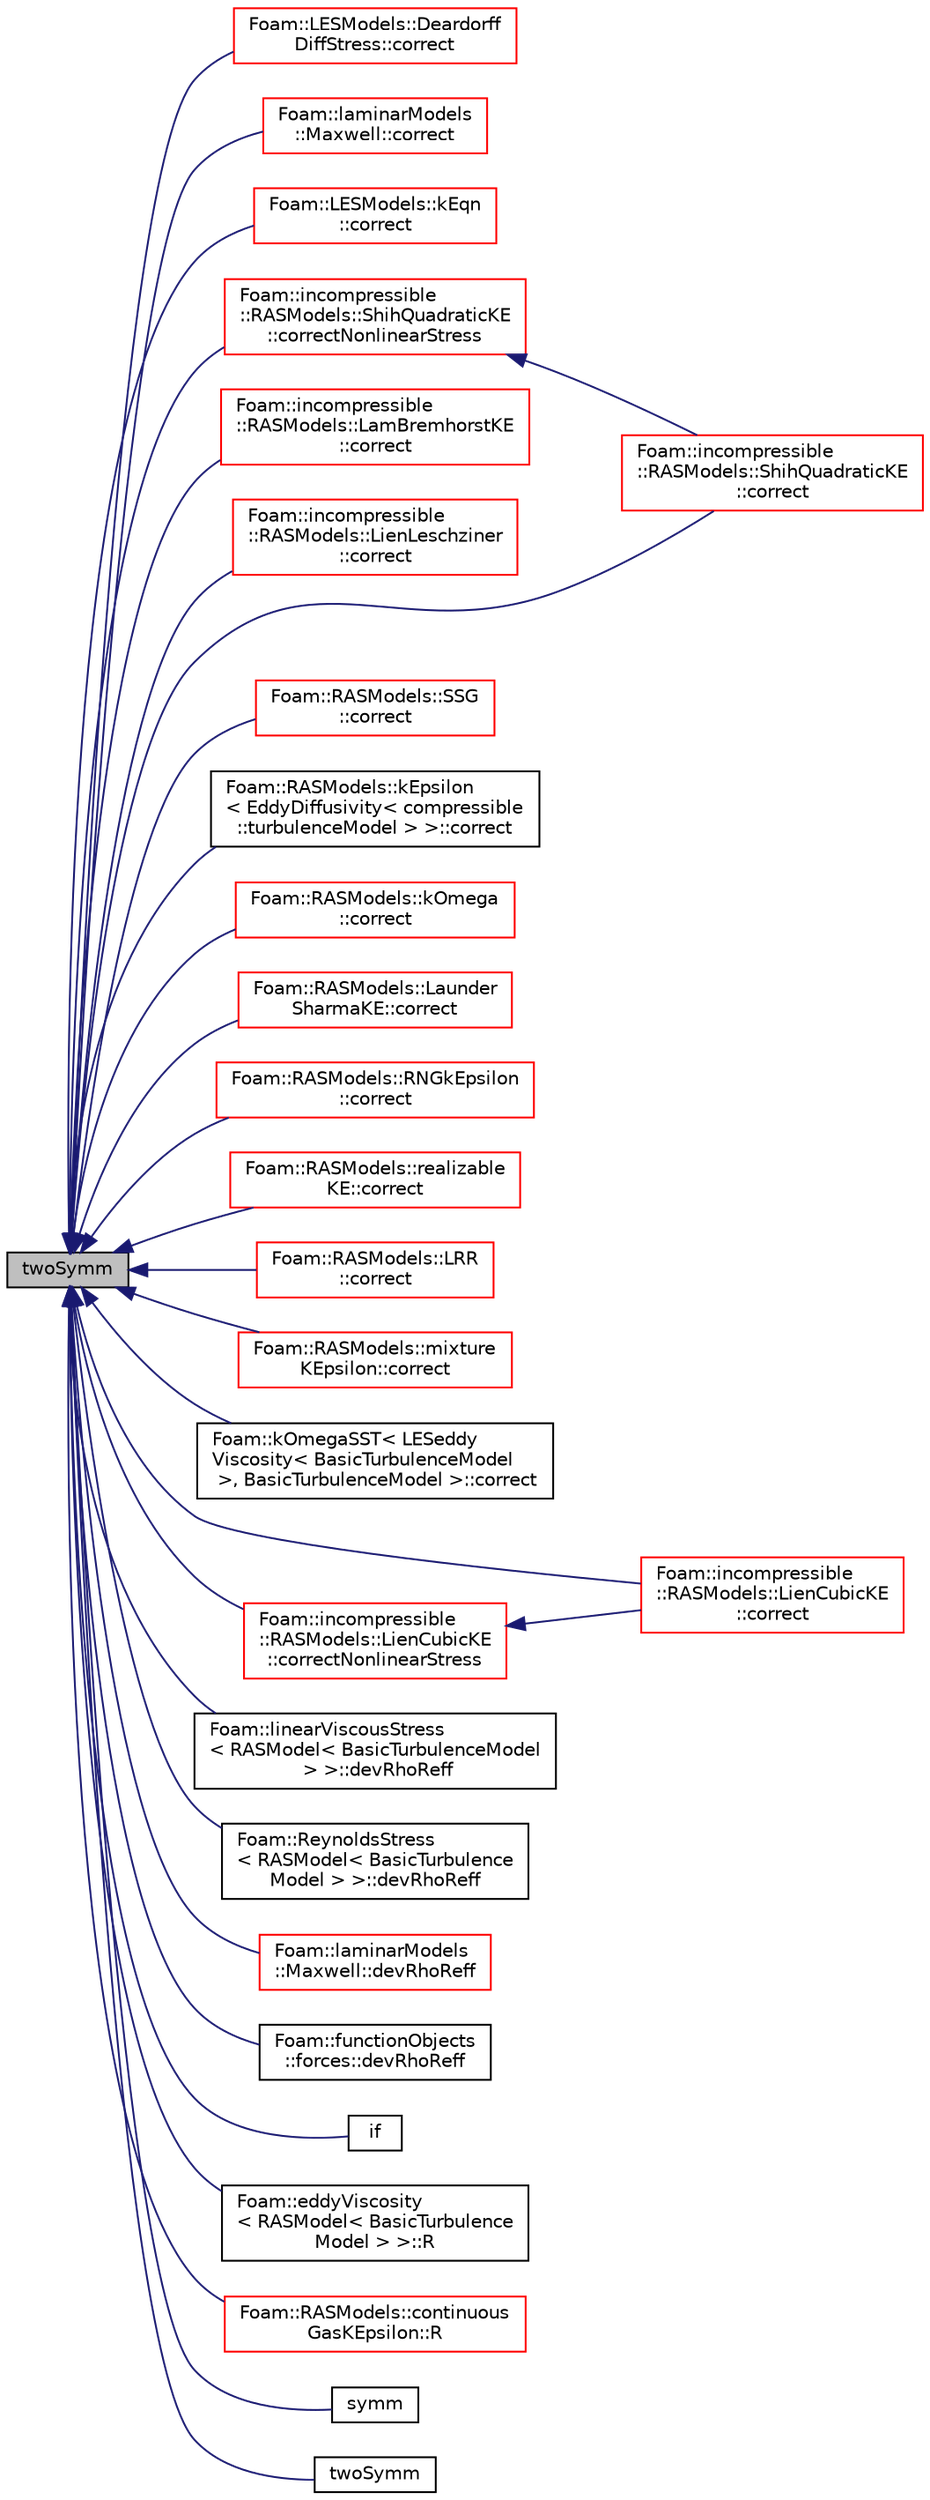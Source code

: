 digraph "twoSymm"
{
  bgcolor="transparent";
  edge [fontname="Helvetica",fontsize="10",labelfontname="Helvetica",labelfontsize="10"];
  node [fontname="Helvetica",fontsize="10",shape=record];
  rankdir="LR";
  Node44687 [label="twoSymm",height=0.2,width=0.4,color="black", fillcolor="grey75", style="filled", fontcolor="black"];
  Node44687 -> Node44688 [dir="back",color="midnightblue",fontsize="10",style="solid",fontname="Helvetica"];
  Node44688 [label="Foam::LESModels::Deardorff\lDiffStress::correct",height=0.2,width=0.4,color="red",URL="$a32205.html#a3ae44b28050c3aa494c1d8e18cf618c1",tooltip="Correct sub-grid stress, eddy-Viscosity and related properties. "];
  Node44687 -> Node44690 [dir="back",color="midnightblue",fontsize="10",style="solid",fontname="Helvetica"];
  Node44690 [label="Foam::laminarModels\l::Maxwell::correct",height=0.2,width=0.4,color="red",URL="$a32197.html#a3ae44b28050c3aa494c1d8e18cf618c1",tooltip="Solve the turbulence equations and correct eddy-Viscosity and. "];
  Node44687 -> Node44692 [dir="back",color="midnightblue",fontsize="10",style="solid",fontname="Helvetica"];
  Node44692 [label="Foam::LESModels::kEqn\l::correct",height=0.2,width=0.4,color="red",URL="$a32217.html#a3ae44b28050c3aa494c1d8e18cf618c1",tooltip="Correct eddy-Viscosity and related properties. "];
  Node44687 -> Node44694 [dir="back",color="midnightblue",fontsize="10",style="solid",fontname="Helvetica"];
  Node44694 [label="Foam::incompressible\l::RASModels::ShihQuadraticKE\l::correct",height=0.2,width=0.4,color="red",URL="$a32077.html#a3ae44b28050c3aa494c1d8e18cf618c1",tooltip="Solve the turbulence equations and correct the turbulence viscosity. "];
  Node44687 -> Node44696 [dir="back",color="midnightblue",fontsize="10",style="solid",fontname="Helvetica"];
  Node44696 [label="Foam::incompressible\l::RASModels::LamBremhorstKE\l::correct",height=0.2,width=0.4,color="red",URL="$a32061.html#a3ae44b28050c3aa494c1d8e18cf618c1",tooltip="Solve the turbulence equations and correct the turbulence viscosity. "];
  Node44687 -> Node44698 [dir="back",color="midnightblue",fontsize="10",style="solid",fontname="Helvetica"];
  Node44698 [label="Foam::incompressible\l::RASModels::LienLeschziner\l::correct",height=0.2,width=0.4,color="red",URL="$a32069.html#a3ae44b28050c3aa494c1d8e18cf618c1",tooltip="Solve the turbulence equations and correct the turbulence viscosity. "];
  Node44687 -> Node44700 [dir="back",color="midnightblue",fontsize="10",style="solid",fontname="Helvetica"];
  Node44700 [label="Foam::incompressible\l::RASModels::LienCubicKE\l::correct",height=0.2,width=0.4,color="red",URL="$a32065.html#a3ae44b28050c3aa494c1d8e18cf618c1",tooltip="Solve the turbulence equations and correct the turbulence viscosity. "];
  Node44687 -> Node44702 [dir="back",color="midnightblue",fontsize="10",style="solid",fontname="Helvetica"];
  Node44702 [label="Foam::RASModels::SSG\l::correct",height=0.2,width=0.4,color="red",URL="$a32377.html#a3ae44b28050c3aa494c1d8e18cf618c1",tooltip="Solve the turbulence equations and correct eddy-Viscosity and. "];
  Node44687 -> Node44704 [dir="back",color="midnightblue",fontsize="10",style="solid",fontname="Helvetica"];
  Node44704 [label="Foam::RASModels::kEpsilon\l\< EddyDiffusivity\< compressible\l::turbulenceModel \> \>::correct",height=0.2,width=0.4,color="black",URL="$a32333.html#a3ae44b28050c3aa494c1d8e18cf618c1",tooltip="Solve the turbulence equations and correct the turbulence viscosity. "];
  Node44687 -> Node44705 [dir="back",color="midnightblue",fontsize="10",style="solid",fontname="Helvetica"];
  Node44705 [label="Foam::RASModels::kOmega\l::correct",height=0.2,width=0.4,color="red",URL="$a32337.html#a3ae44b28050c3aa494c1d8e18cf618c1",tooltip="Solve the turbulence equations and correct the turbulence viscosity. "];
  Node44687 -> Node44707 [dir="back",color="midnightblue",fontsize="10",style="solid",fontname="Helvetica"];
  Node44707 [label="Foam::RASModels::Launder\lSharmaKE::correct",height=0.2,width=0.4,color="red",URL="$a32353.html#a3ae44b28050c3aa494c1d8e18cf618c1",tooltip="Solve the turbulence equations and correct the turbulence viscosity. "];
  Node44687 -> Node44709 [dir="back",color="midnightblue",fontsize="10",style="solid",fontname="Helvetica"];
  Node44709 [label="Foam::RASModels::RNGkEpsilon\l::correct",height=0.2,width=0.4,color="red",URL="$a32369.html#a3ae44b28050c3aa494c1d8e18cf618c1",tooltip="Solve the turbulence equations and correct the turbulence viscosity. "];
  Node44687 -> Node44711 [dir="back",color="midnightblue",fontsize="10",style="solid",fontname="Helvetica"];
  Node44711 [label="Foam::RASModels::realizable\lKE::correct",height=0.2,width=0.4,color="red",URL="$a32365.html#a3ae44b28050c3aa494c1d8e18cf618c1",tooltip="Solve the turbulence equations and correct the turbulence viscosity. "];
  Node44687 -> Node44713 [dir="back",color="midnightblue",fontsize="10",style="solid",fontname="Helvetica"];
  Node44713 [label="Foam::RASModels::LRR\l::correct",height=0.2,width=0.4,color="red",URL="$a32357.html#a3ae44b28050c3aa494c1d8e18cf618c1",tooltip="Solve the turbulence equations and correct eddy-Viscosity and. "];
  Node44687 -> Node44715 [dir="back",color="midnightblue",fontsize="10",style="solid",fontname="Helvetica"];
  Node44715 [label="Foam::RASModels::mixture\lKEpsilon::correct",height=0.2,width=0.4,color="red",URL="$a32109.html#a3ae44b28050c3aa494c1d8e18cf618c1",tooltip="Solve the turbulence equations and correct the turbulence viscosity. "];
  Node44687 -> Node44717 [dir="back",color="midnightblue",fontsize="10",style="solid",fontname="Helvetica"];
  Node44717 [label="Foam::kOmegaSST\< LESeddy\lViscosity\< BasicTurbulenceModel\l \>, BasicTurbulenceModel \>::correct",height=0.2,width=0.4,color="black",URL="$a32117.html#a3ae44b28050c3aa494c1d8e18cf618c1",tooltip="Solve the turbulence equations and correct the turbulence viscosity. "];
  Node44687 -> Node44718 [dir="back",color="midnightblue",fontsize="10",style="solid",fontname="Helvetica"];
  Node44718 [label="Foam::incompressible\l::RASModels::ShihQuadraticKE\l::correctNonlinearStress",height=0.2,width=0.4,color="red",URL="$a32077.html#aaeceed08f8e5aa404ea620bbed333cf2"];
  Node44718 -> Node44694 [dir="back",color="midnightblue",fontsize="10",style="solid",fontname="Helvetica"];
  Node44687 -> Node44720 [dir="back",color="midnightblue",fontsize="10",style="solid",fontname="Helvetica"];
  Node44720 [label="Foam::incompressible\l::RASModels::LienCubicKE\l::correctNonlinearStress",height=0.2,width=0.4,color="red",URL="$a32065.html#aaeceed08f8e5aa404ea620bbed333cf2"];
  Node44720 -> Node44700 [dir="back",color="midnightblue",fontsize="10",style="solid",fontname="Helvetica"];
  Node44687 -> Node44722 [dir="back",color="midnightblue",fontsize="10",style="solid",fontname="Helvetica"];
  Node44722 [label="Foam::linearViscousStress\l\< RASModel\< BasicTurbulenceModel\l \> \>::devRhoReff",height=0.2,width=0.4,color="black",URL="$a32301.html#aedf05483d3f92845e23b6dae794b8712",tooltip="Return the effective stress tensor. "];
  Node44687 -> Node44723 [dir="back",color="midnightblue",fontsize="10",style="solid",fontname="Helvetica"];
  Node44723 [label="Foam::ReynoldsStress\l\< RASModel\< BasicTurbulence\lModel \> \>::devRhoReff",height=0.2,width=0.4,color="black",URL="$a32389.html#aedf05483d3f92845e23b6dae794b8712",tooltip="Return the effective stress tensor. "];
  Node44687 -> Node44724 [dir="back",color="midnightblue",fontsize="10",style="solid",fontname="Helvetica"];
  Node44724 [label="Foam::laminarModels\l::Maxwell::devRhoReff",height=0.2,width=0.4,color="red",URL="$a32197.html#a5059c0020041f28c11b5c1fc8d302d1c",tooltip="Return the effective stress tensor. "];
  Node44687 -> Node44725 [dir="back",color="midnightblue",fontsize="10",style="solid",fontname="Helvetica"];
  Node44725 [label="Foam::functionObjects\l::forces::devRhoReff",height=0.2,width=0.4,color="black",URL="$a24365.html#aedf05483d3f92845e23b6dae794b8712",tooltip="Return the effective viscous stress (laminar + turbulent). "];
  Node44687 -> Node44726 [dir="back",color="midnightblue",fontsize="10",style="solid",fontname="Helvetica"];
  Node44726 [label="if",height=0.2,width=0.4,color="black",URL="$a41453.html#a7c777e0673d4ff5a26cf1b69ba87fcea"];
  Node44687 -> Node44727 [dir="back",color="midnightblue",fontsize="10",style="solid",fontname="Helvetica"];
  Node44727 [label="Foam::eddyViscosity\l\< RASModel\< BasicTurbulence\lModel \> \>::R",height=0.2,width=0.4,color="black",URL="$a32189.html#a0ab920a3614f76cbb8f6d1d550a6f7f3",tooltip="Return the Reynolds stress tensor. "];
  Node44687 -> Node44728 [dir="back",color="midnightblue",fontsize="10",style="solid",fontname="Helvetica"];
  Node44728 [label="Foam::RASModels::continuous\lGasKEpsilon::R",height=0.2,width=0.4,color="red",URL="$a32097.html#a89520ba1b936e6ffed0baac06d42349b",tooltip="Return the Reynolds stress tensor. "];
  Node44687 -> Node44730 [dir="back",color="midnightblue",fontsize="10",style="solid",fontname="Helvetica"];
  Node44730 [label="symm",height=0.2,width=0.4,color="black",URL="$a21851.html#aa349e704fb2aa2b06993d288cd19118b"];
  Node44687 -> Node44731 [dir="back",color="midnightblue",fontsize="10",style="solid",fontname="Helvetica"];
  Node44731 [label="twoSymm",height=0.2,width=0.4,color="black",URL="$a21851.html#a54aa4069653a764f60005cad7d28f671"];
}
